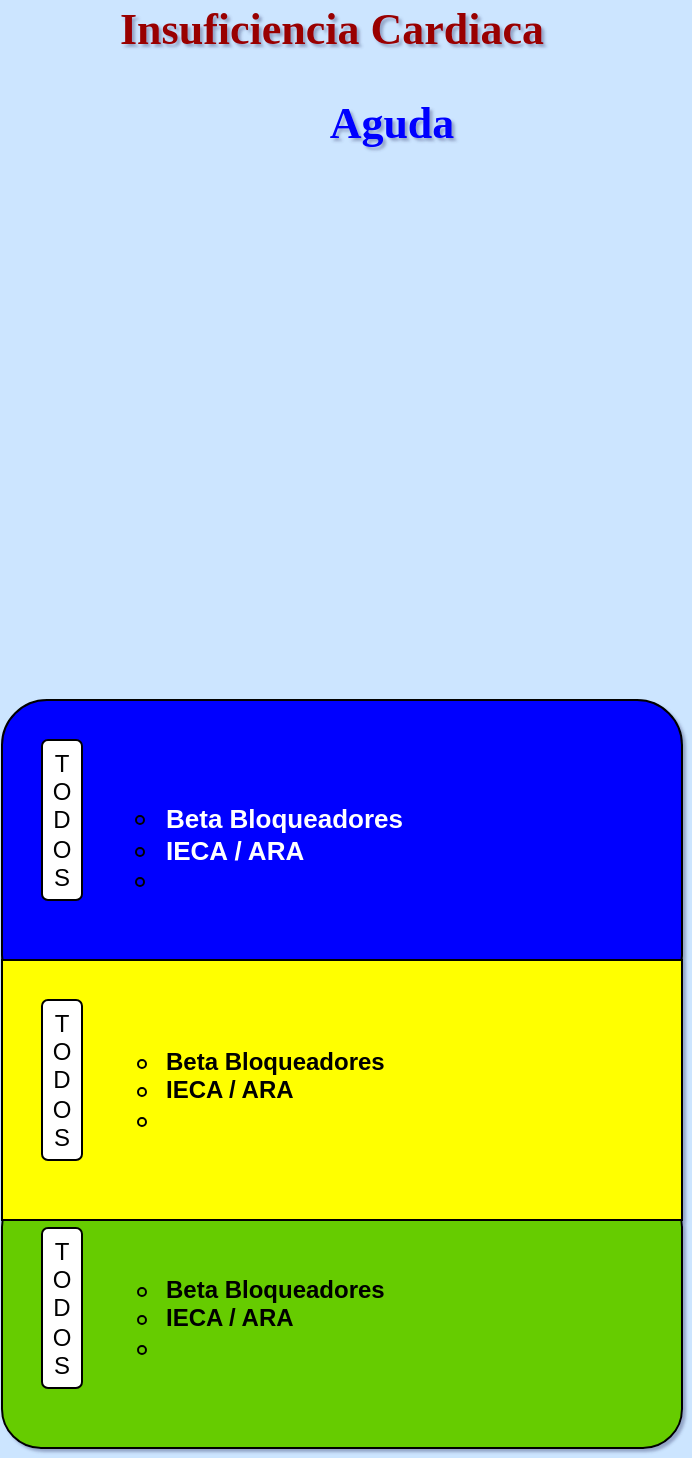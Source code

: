 <mxfile version="21.0.8" type="github"><diagram name="Page-1" id="TK9b2JRhqo4q-LGQ7nch"><mxGraphModel dx="930" dy="754" grid="1" gridSize="10" guides="1" tooltips="1" connect="1" arrows="1" fold="1" page="0" pageScale="1" pageWidth="850" pageHeight="1100" background="#CCE5FF" math="0" shadow="1"><root><mxCell id="0"/><mxCell id="1" parent="0"/><mxCell id="Dp0scVMA9XSd2E6hg0yu-5" value="&lt;ul&gt;&lt;ul&gt;&lt;li&gt;&lt;b&gt;Beta Bloqueadores&lt;/b&gt;&lt;/li&gt;&lt;li&gt;&lt;b&gt;IECA / ARA&lt;/b&gt;&lt;/li&gt;&lt;li&gt;&lt;br&gt;&lt;/li&gt;&lt;/ul&gt;&lt;/ul&gt;" style="html=1;whiteSpace=wrap;container=1;recursiveResize=0;collapsible=0;align=left;rounded=1;fillColor=#66CC00;" vertex="1" parent="1"><mxGeometry x="70" y="644" width="340" height="130" as="geometry"/></mxCell><mxCell id="Dp0scVMA9XSd2E6hg0yu-6" value="T&lt;br&gt;O&lt;br&gt;D&lt;br&gt;O&lt;br&gt;S" style="triangle;html=1;whiteSpace=wrap;shape=ext;perimeter=rectanglePerimeter;rounded=1;" vertex="1" parent="Dp0scVMA9XSd2E6hg0yu-5"><mxGeometry x="20" y="20" width="20" height="80" as="geometry"/></mxCell><mxCell id="Dp0scVMA9XSd2E6hg0yu-1" value="&lt;ul style=&quot;font-size: 13px;&quot;&gt;&lt;ul&gt;&lt;li&gt;&lt;font style=&quot;font-size: 13px;&quot; color=&quot;#ffffff&quot;&gt;&lt;b&gt;Beta Bloqueadores&lt;/b&gt;&lt;/font&gt;&lt;/li&gt;&lt;li&gt;&lt;font style=&quot;font-size: 13px;&quot; color=&quot;#ffffff&quot;&gt;&lt;b&gt;IECA / ARA&lt;/b&gt;&lt;/font&gt;&lt;/li&gt;&lt;li&gt;&lt;br&gt;&lt;/li&gt;&lt;/ul&gt;&lt;/ul&gt;" style="html=1;whiteSpace=wrap;container=1;recursiveResize=0;collapsible=0;align=left;rounded=1;fillColor=#0000FF;" vertex="1" parent="1"><mxGeometry x="70" y="400" width="340" height="150" as="geometry"/></mxCell><mxCell id="Dp0scVMA9XSd2E6hg0yu-2" value="T&lt;br&gt;O&lt;br&gt;D&lt;br&gt;O&lt;br&gt;S" style="triangle;html=1;whiteSpace=wrap;shape=ext;perimeter=rectanglePerimeter;rounded=1;" vertex="1" parent="Dp0scVMA9XSd2E6hg0yu-1"><mxGeometry x="20" y="20" width="20" height="80" as="geometry"/></mxCell><mxCell id="Dp0scVMA9XSd2E6hg0yu-3" value="&lt;ul&gt;&lt;ul&gt;&lt;li&gt;&lt;b&gt;Beta Bloqueadores&lt;/b&gt;&lt;/li&gt;&lt;li&gt;&lt;b&gt;IECA / ARA&lt;/b&gt;&lt;/li&gt;&lt;li&gt;&lt;br&gt;&lt;/li&gt;&lt;/ul&gt;&lt;/ul&gt;" style="html=1;whiteSpace=wrap;container=1;recursiveResize=0;collapsible=0;align=left;fillColor=#FFFF00;" vertex="1" parent="1"><mxGeometry x="70" y="530" width="340" height="130" as="geometry"/></mxCell><mxCell id="Dp0scVMA9XSd2E6hg0yu-4" value="T&lt;br&gt;O&lt;br&gt;D&lt;br&gt;O&lt;br&gt;S" style="triangle;html=1;whiteSpace=wrap;shape=ext;perimeter=rectanglePerimeter;rounded=1;" vertex="1" parent="Dp0scVMA9XSd2E6hg0yu-3"><mxGeometry x="20" y="20" width="20" height="80" as="geometry"/></mxCell><mxCell id="Dp0scVMA9XSd2E6hg0yu-7" value="&lt;font color=&quot;#0000ff&quot;&gt;Aguda&lt;/font&gt;" style="text;html=1;strokeColor=none;fillColor=none;align=center;verticalAlign=middle;whiteSpace=wrap;rounded=0;fontFamily=Verdana;fontSize=22;fontStyle=1;fontColor=#990000;" vertex="1" parent="1"><mxGeometry x="120" y="97" width="290" height="30" as="geometry"/></mxCell><mxCell id="Dp0scVMA9XSd2E6hg0yu-8" value="Insuficiencia Cardiaca" style="text;html=1;strokeColor=none;fillColor=none;align=center;verticalAlign=middle;whiteSpace=wrap;rounded=0;fontFamily=Verdana;fontSize=22;fontStyle=1;fontColor=#990000;" vertex="1" parent="1"><mxGeometry x="90" y="50" width="290" height="30" as="geometry"/></mxCell></root></mxGraphModel></diagram></mxfile>